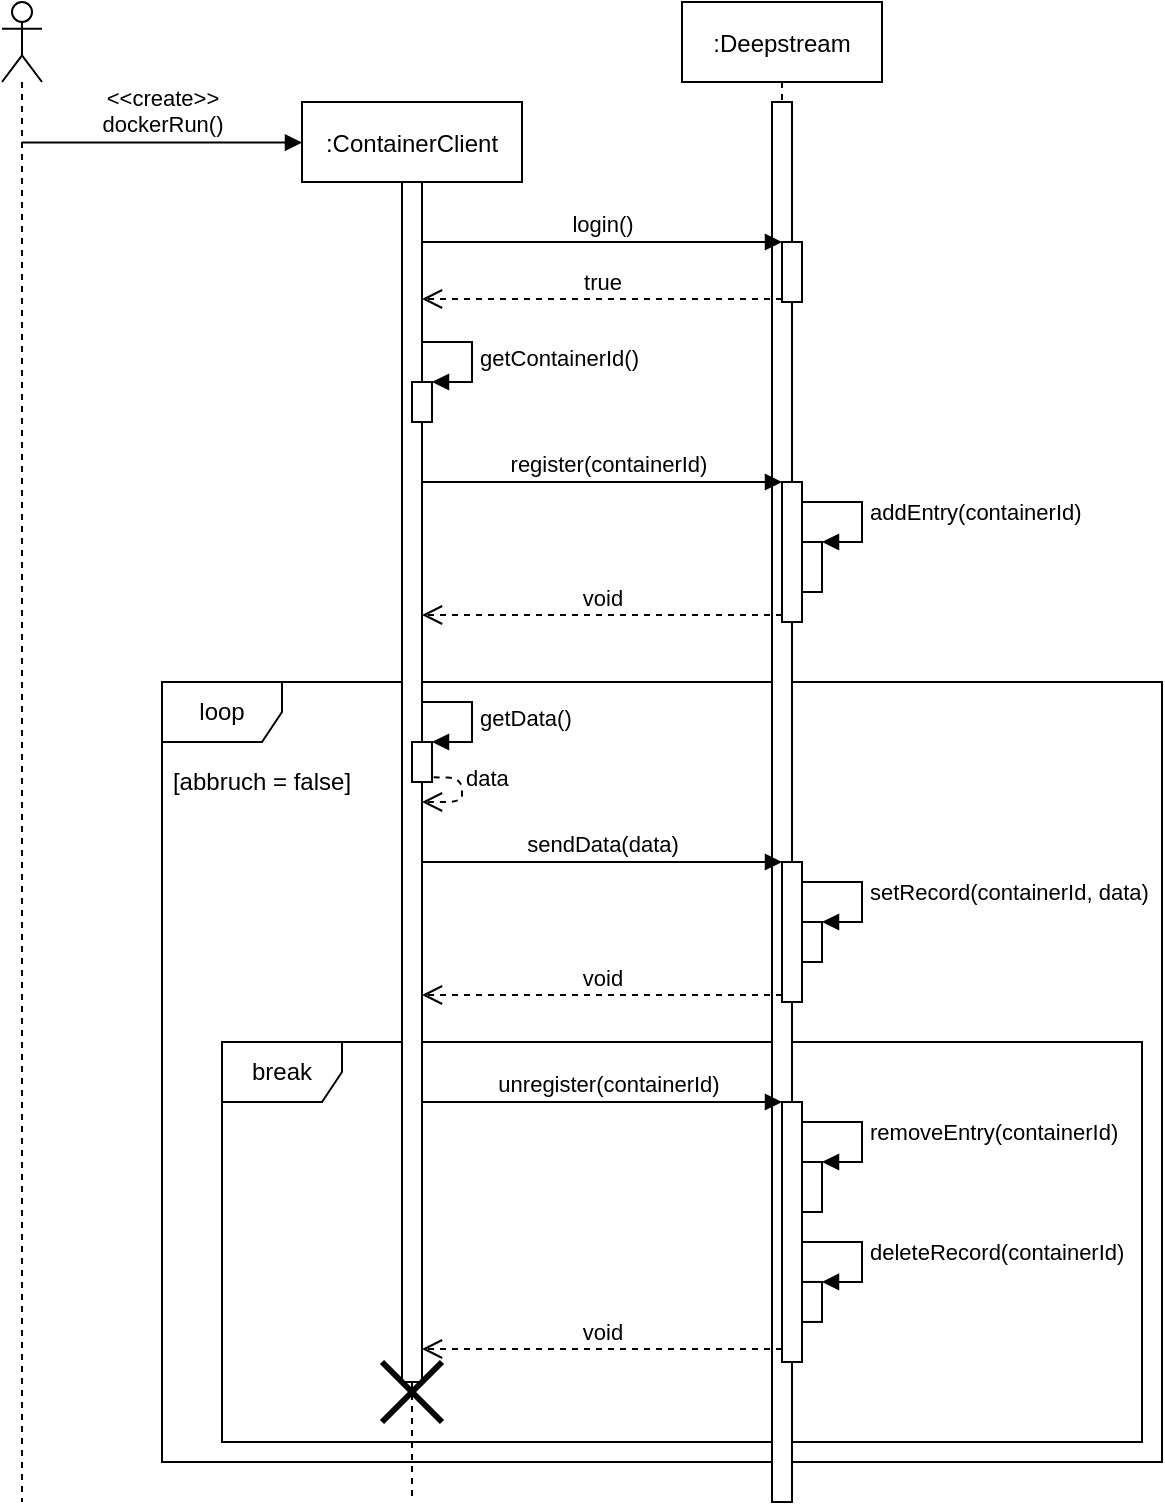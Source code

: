 <mxfile version="13.7.9" type="device"><diagram id="kgpKYQtTHZ0yAKxKKP6v" name="Page-1"><mxGraphModel dx="1990" dy="1176" grid="1" gridSize="10" guides="1" tooltips="1" connect="1" arrows="1" fold="1" page="1" pageScale="1" pageWidth="850" pageHeight="1100" math="0" shadow="0"><root><mxCell id="0"/><mxCell id="1" parent="0"/><mxCell id="Pz8HqBODZa31GfIfE7mh-25" value="loop" style="shape=umlFrame;whiteSpace=wrap;html=1;" parent="1" vertex="1"><mxGeometry x="130" y="370" width="500" height="390" as="geometry"/></mxCell><mxCell id="Pz8HqBODZa31GfIfE7mh-49" value="break" style="shape=umlFrame;whiteSpace=wrap;html=1;" parent="1" vertex="1"><mxGeometry x="160" y="550" width="460" height="200" as="geometry"/></mxCell><mxCell id="3nuBFxr9cyL0pnOWT2aG-5" value=":Deepstream" style="shape=umlLifeline;perimeter=lifelinePerimeter;container=1;collapsible=0;recursiveResize=0;rounded=0;shadow=0;strokeWidth=1;" parent="1" vertex="1"><mxGeometry x="390" y="30" width="100" height="750" as="geometry"/></mxCell><mxCell id="3nuBFxr9cyL0pnOWT2aG-6" value="" style="points=[];perimeter=orthogonalPerimeter;rounded=0;shadow=0;strokeWidth=1;" parent="3nuBFxr9cyL0pnOWT2aG-5" vertex="1"><mxGeometry x="45" y="50" width="10" height="700" as="geometry"/></mxCell><mxCell id="Pz8HqBODZa31GfIfE7mh-29" value="" style="html=1;points=[];perimeter=orthogonalPerimeter;" parent="3nuBFxr9cyL0pnOWT2aG-5" vertex="1"><mxGeometry x="50" y="240" width="10" height="70" as="geometry"/></mxCell><mxCell id="Pz8HqBODZa31GfIfE7mh-37" value="" style="html=1;points=[];perimeter=orthogonalPerimeter;" parent="3nuBFxr9cyL0pnOWT2aG-5" vertex="1"><mxGeometry x="60" y="270" width="10" height="25" as="geometry"/></mxCell><mxCell id="Pz8HqBODZa31GfIfE7mh-38" value="addEntry(containerId)" style="edgeStyle=orthogonalEdgeStyle;html=1;align=left;spacingLeft=2;endArrow=block;rounded=0;" parent="3nuBFxr9cyL0pnOWT2aG-5" source="Pz8HqBODZa31GfIfE7mh-29" target="Pz8HqBODZa31GfIfE7mh-37" edge="1"><mxGeometry relative="1" as="geometry"><mxPoint x="65" y="245" as="sourcePoint"/><Array as="points"><mxPoint x="90" y="250"/><mxPoint x="90" y="270"/></Array><mxPoint x="70" y="265" as="targetPoint"/></mxGeometry></mxCell><mxCell id="Pz8HqBODZa31GfIfE7mh-39" value="" style="html=1;points=[];perimeter=orthogonalPerimeter;" parent="3nuBFxr9cyL0pnOWT2aG-5" vertex="1"><mxGeometry x="50" y="430" width="10" height="70" as="geometry"/></mxCell><mxCell id="Pz8HqBODZa31GfIfE7mh-42" value="" style="html=1;points=[];perimeter=orthogonalPerimeter;" parent="3nuBFxr9cyL0pnOWT2aG-5" vertex="1"><mxGeometry x="60" y="460" width="10" height="20" as="geometry"/></mxCell><mxCell id="Pz8HqBODZa31GfIfE7mh-43" value="setRecord(containerId, data)" style="edgeStyle=orthogonalEdgeStyle;html=1;align=left;spacingLeft=2;endArrow=block;rounded=0;entryX=1;entryY=0;" parent="3nuBFxr9cyL0pnOWT2aG-5" source="Pz8HqBODZa31GfIfE7mh-39" target="Pz8HqBODZa31GfIfE7mh-42" edge="1"><mxGeometry relative="1" as="geometry"><mxPoint x="65" y="440" as="sourcePoint"/><Array as="points"><mxPoint x="90" y="440"/><mxPoint x="90" y="460"/></Array></mxGeometry></mxCell><mxCell id="Pz8HqBODZa31GfIfE7mh-50" value="" style="html=1;points=[];perimeter=orthogonalPerimeter;" parent="3nuBFxr9cyL0pnOWT2aG-5" vertex="1"><mxGeometry x="50" y="550" width="10" height="130" as="geometry"/></mxCell><mxCell id="Pz8HqBODZa31GfIfE7mh-51" value="" style="html=1;points=[];perimeter=orthogonalPerimeter;" parent="3nuBFxr9cyL0pnOWT2aG-5" vertex="1"><mxGeometry x="60" y="580" width="10" height="25" as="geometry"/></mxCell><mxCell id="Pz8HqBODZa31GfIfE7mh-52" value="removeEntry(containerId)" style="edgeStyle=orthogonalEdgeStyle;html=1;align=left;spacingLeft=2;endArrow=block;rounded=0;" parent="3nuBFxr9cyL0pnOWT2aG-5" source="Pz8HqBODZa31GfIfE7mh-50" target="Pz8HqBODZa31GfIfE7mh-51" edge="1"><mxGeometry relative="1" as="geometry"><mxPoint x="-315" y="475" as="sourcePoint"/><Array as="points"><mxPoint x="90" y="560"/><mxPoint x="90" y="580"/></Array><mxPoint x="-310" y="495" as="targetPoint"/></mxGeometry></mxCell><mxCell id="Pz8HqBODZa31GfIfE7mh-59" value="" style="html=1;points=[];perimeter=orthogonalPerimeter;" parent="3nuBFxr9cyL0pnOWT2aG-5" vertex="1"><mxGeometry x="60" y="639.97" width="10" height="20" as="geometry"/></mxCell><mxCell id="Pz8HqBODZa31GfIfE7mh-60" value="deleteRecord(containerId)" style="edgeStyle=orthogonalEdgeStyle;html=1;align=left;spacingLeft=2;endArrow=block;rounded=0;entryX=1;entryY=0;" parent="3nuBFxr9cyL0pnOWT2aG-5" source="Pz8HqBODZa31GfIfE7mh-50" target="Pz8HqBODZa31GfIfE7mh-59" edge="1"><mxGeometry relative="1" as="geometry"><mxPoint x="60" y="620.004" as="sourcePoint"/><Array as="points"><mxPoint x="90" y="620"/><mxPoint x="90" y="640"/></Array></mxGeometry></mxCell><mxCell id="Pz8HqBODZa31GfIfE7mh-5" value="" style="html=1;points=[];perimeter=orthogonalPerimeter;" parent="3nuBFxr9cyL0pnOWT2aG-5" vertex="1"><mxGeometry x="50" y="120" width="10" height="30" as="geometry"/></mxCell><mxCell id="3nuBFxr9cyL0pnOWT2aG-1" value=":ContainerClient" style="shape=umlLifeline;perimeter=lifelinePerimeter;container=1;collapsible=0;recursiveResize=0;rounded=0;shadow=0;strokeWidth=1;" parent="1" vertex="1"><mxGeometry x="200" y="80" width="110" height="700" as="geometry"/></mxCell><mxCell id="3nuBFxr9cyL0pnOWT2aG-2" value="" style="points=[];perimeter=orthogonalPerimeter;rounded=0;shadow=0;strokeWidth=1;" parent="3nuBFxr9cyL0pnOWT2aG-1" vertex="1"><mxGeometry x="50" y="40" width="10" height="600" as="geometry"/></mxCell><mxCell id="Pz8HqBODZa31GfIfE7mh-8" value="" style="html=1;points=[];perimeter=orthogonalPerimeter;" parent="3nuBFxr9cyL0pnOWT2aG-1" vertex="1"><mxGeometry x="55" y="140" width="10" height="20" as="geometry"/></mxCell><mxCell id="Pz8HqBODZa31GfIfE7mh-9" value="getContainerId()" style="edgeStyle=orthogonalEdgeStyle;html=1;align=left;spacingLeft=2;endArrow=block;rounded=0;entryX=1;entryY=0;" parent="3nuBFxr9cyL0pnOWT2aG-1" source="3nuBFxr9cyL0pnOWT2aG-2" target="Pz8HqBODZa31GfIfE7mh-8" edge="1"><mxGeometry relative="1" as="geometry"><mxPoint x="60" y="120" as="sourcePoint"/><Array as="points"><mxPoint x="85" y="120"/><mxPoint x="85" y="140"/></Array></mxGeometry></mxCell><mxCell id="Pz8HqBODZa31GfIfE7mh-16" value="" style="html=1;points=[];perimeter=orthogonalPerimeter;" parent="3nuBFxr9cyL0pnOWT2aG-1" vertex="1"><mxGeometry x="55" y="320" width="10" height="20" as="geometry"/></mxCell><mxCell id="Pz8HqBODZa31GfIfE7mh-17" value="getData()" style="edgeStyle=orthogonalEdgeStyle;html=1;align=left;spacingLeft=2;endArrow=block;rounded=0;entryX=1;entryY=0;" parent="3nuBFxr9cyL0pnOWT2aG-1" target="Pz8HqBODZa31GfIfE7mh-16" edge="1"><mxGeometry relative="1" as="geometry"><mxPoint x="60" y="300" as="sourcePoint"/><Array as="points"><mxPoint x="85" y="300"/><mxPoint x="85" y="320"/></Array></mxGeometry></mxCell><mxCell id="Pz8HqBODZa31GfIfE7mh-46" value="" style="shape=umlDestroy;whiteSpace=wrap;html=1;strokeWidth=3;" parent="3nuBFxr9cyL0pnOWT2aG-1" vertex="1"><mxGeometry x="40" y="630" width="30" height="30" as="geometry"/></mxCell><mxCell id="Pz8HqBODZa31GfIfE7mh-61" value="data" style="html=1;verticalAlign=middle;endArrow=open;dashed=1;endSize=8;labelPosition=right;verticalLabelPosition=middle;align=left;exitX=1.081;exitY=0.881;exitDx=0;exitDy=0;exitPerimeter=0;" parent="3nuBFxr9cyL0pnOWT2aG-1" source="Pz8HqBODZa31GfIfE7mh-16" target="3nuBFxr9cyL0pnOWT2aG-2" edge="1"><mxGeometry x="-0.385" relative="1" as="geometry"><mxPoint x="60" y="350" as="targetPoint"/><mxPoint x="230" y="350" as="sourcePoint"/><Array as="points"><mxPoint x="80" y="338"/><mxPoint x="80" y="350"/></Array><mxPoint as="offset"/></mxGeometry></mxCell><mxCell id="Pz8HqBODZa31GfIfE7mh-2" value="" style="shape=umlLifeline;participant=umlActor;perimeter=lifelinePerimeter;whiteSpace=wrap;html=1;container=1;collapsible=0;recursiveResize=0;verticalAlign=top;spacingTop=36;outlineConnect=0;" parent="1" vertex="1"><mxGeometry x="50" y="30" width="20" height="750" as="geometry"/></mxCell><mxCell id="Pz8HqBODZa31GfIfE7mh-6" value="login()" style="html=1;verticalAlign=bottom;endArrow=block;entryX=0;entryY=0;" parent="1" source="3nuBFxr9cyL0pnOWT2aG-2" target="Pz8HqBODZa31GfIfE7mh-5" edge="1"><mxGeometry relative="1" as="geometry"><mxPoint x="350" y="150" as="sourcePoint"/></mxGeometry></mxCell><mxCell id="Pz8HqBODZa31GfIfE7mh-7" value="true" style="html=1;verticalAlign=bottom;endArrow=open;dashed=1;endSize=8;exitX=0;exitY=0.95;" parent="1" source="Pz8HqBODZa31GfIfE7mh-5" target="3nuBFxr9cyL0pnOWT2aG-2" edge="1"><mxGeometry relative="1" as="geometry"><mxPoint x="350" y="226" as="targetPoint"/></mxGeometry></mxCell><mxCell id="Pz8HqBODZa31GfIfE7mh-30" value="register(containerId)" style="html=1;verticalAlign=bottom;endArrow=block;entryX=0;entryY=0;" parent="1" source="3nuBFxr9cyL0pnOWT2aG-2" target="Pz8HqBODZa31GfIfE7mh-29" edge="1"><mxGeometry x="0.03" relative="1" as="geometry"><mxPoint x="255" y="270" as="sourcePoint"/><mxPoint as="offset"/></mxGeometry></mxCell><mxCell id="Pz8HqBODZa31GfIfE7mh-31" value="void" style="html=1;verticalAlign=bottom;endArrow=open;dashed=1;endSize=8;exitX=0;exitY=0.95;" parent="1" source="Pz8HqBODZa31GfIfE7mh-29" target="3nuBFxr9cyL0pnOWT2aG-2" edge="1"><mxGeometry relative="1" as="geometry"><mxPoint x="350" y="346" as="targetPoint"/></mxGeometry></mxCell><mxCell id="Pz8HqBODZa31GfIfE7mh-40" value="sendData(data)" style="html=1;verticalAlign=bottom;endArrow=block;entryX=0;entryY=0;" parent="1" target="Pz8HqBODZa31GfIfE7mh-39" edge="1"><mxGeometry relative="1" as="geometry"><mxPoint x="260" y="460" as="sourcePoint"/></mxGeometry></mxCell><mxCell id="Pz8HqBODZa31GfIfE7mh-41" value="void" style="html=1;verticalAlign=bottom;endArrow=open;dashed=1;endSize=8;exitX=0;exitY=0.95;" parent="1" source="Pz8HqBODZa31GfIfE7mh-39" edge="1"><mxGeometry relative="1" as="geometry"><mxPoint x="260" y="526.5" as="targetPoint"/></mxGeometry></mxCell><mxCell id="Pz8HqBODZa31GfIfE7mh-47" value="[abbruch = false]" style="text;html=1;strokeColor=none;fillColor=none;align=center;verticalAlign=middle;whiteSpace=wrap;rounded=0;" parent="1" vertex="1"><mxGeometry x="120" y="410" width="120" height="20" as="geometry"/></mxCell><mxCell id="Pz8HqBODZa31GfIfE7mh-53" value="unregister(containerId)" style="html=1;verticalAlign=bottom;endArrow=block;entryX=0;entryY=0;" parent="1" target="Pz8HqBODZa31GfIfE7mh-50" edge="1"><mxGeometry x="0.03" relative="1" as="geometry"><mxPoint x="260" y="580" as="sourcePoint"/><mxPoint as="offset"/></mxGeometry></mxCell><mxCell id="Pz8HqBODZa31GfIfE7mh-63" value="&amp;lt;&amp;lt;create&amp;gt;&amp;gt;&lt;br&gt;dockerRun()" style="html=1;verticalAlign=bottom;endArrow=block;entryX=0;entryY=0.029;entryDx=0;entryDy=0;entryPerimeter=0;" parent="1" source="Pz8HqBODZa31GfIfE7mh-2" target="3nuBFxr9cyL0pnOWT2aG-1" edge="1"><mxGeometry relative="1" as="geometry"><mxPoint x="80" y="120" as="sourcePoint"/><mxPoint x="175" y="100.0" as="targetPoint"/></mxGeometry></mxCell><mxCell id="Pz8HqBODZa31GfIfE7mh-54" value="void" style="html=1;verticalAlign=bottom;endArrow=open;dashed=1;endSize=8;exitX=0;exitY=0.95;" parent="1" source="Pz8HqBODZa31GfIfE7mh-50" edge="1"><mxGeometry relative="1" as="geometry"><mxPoint x="260" y="703.5" as="targetPoint"/></mxGeometry></mxCell></root></mxGraphModel></diagram></mxfile>